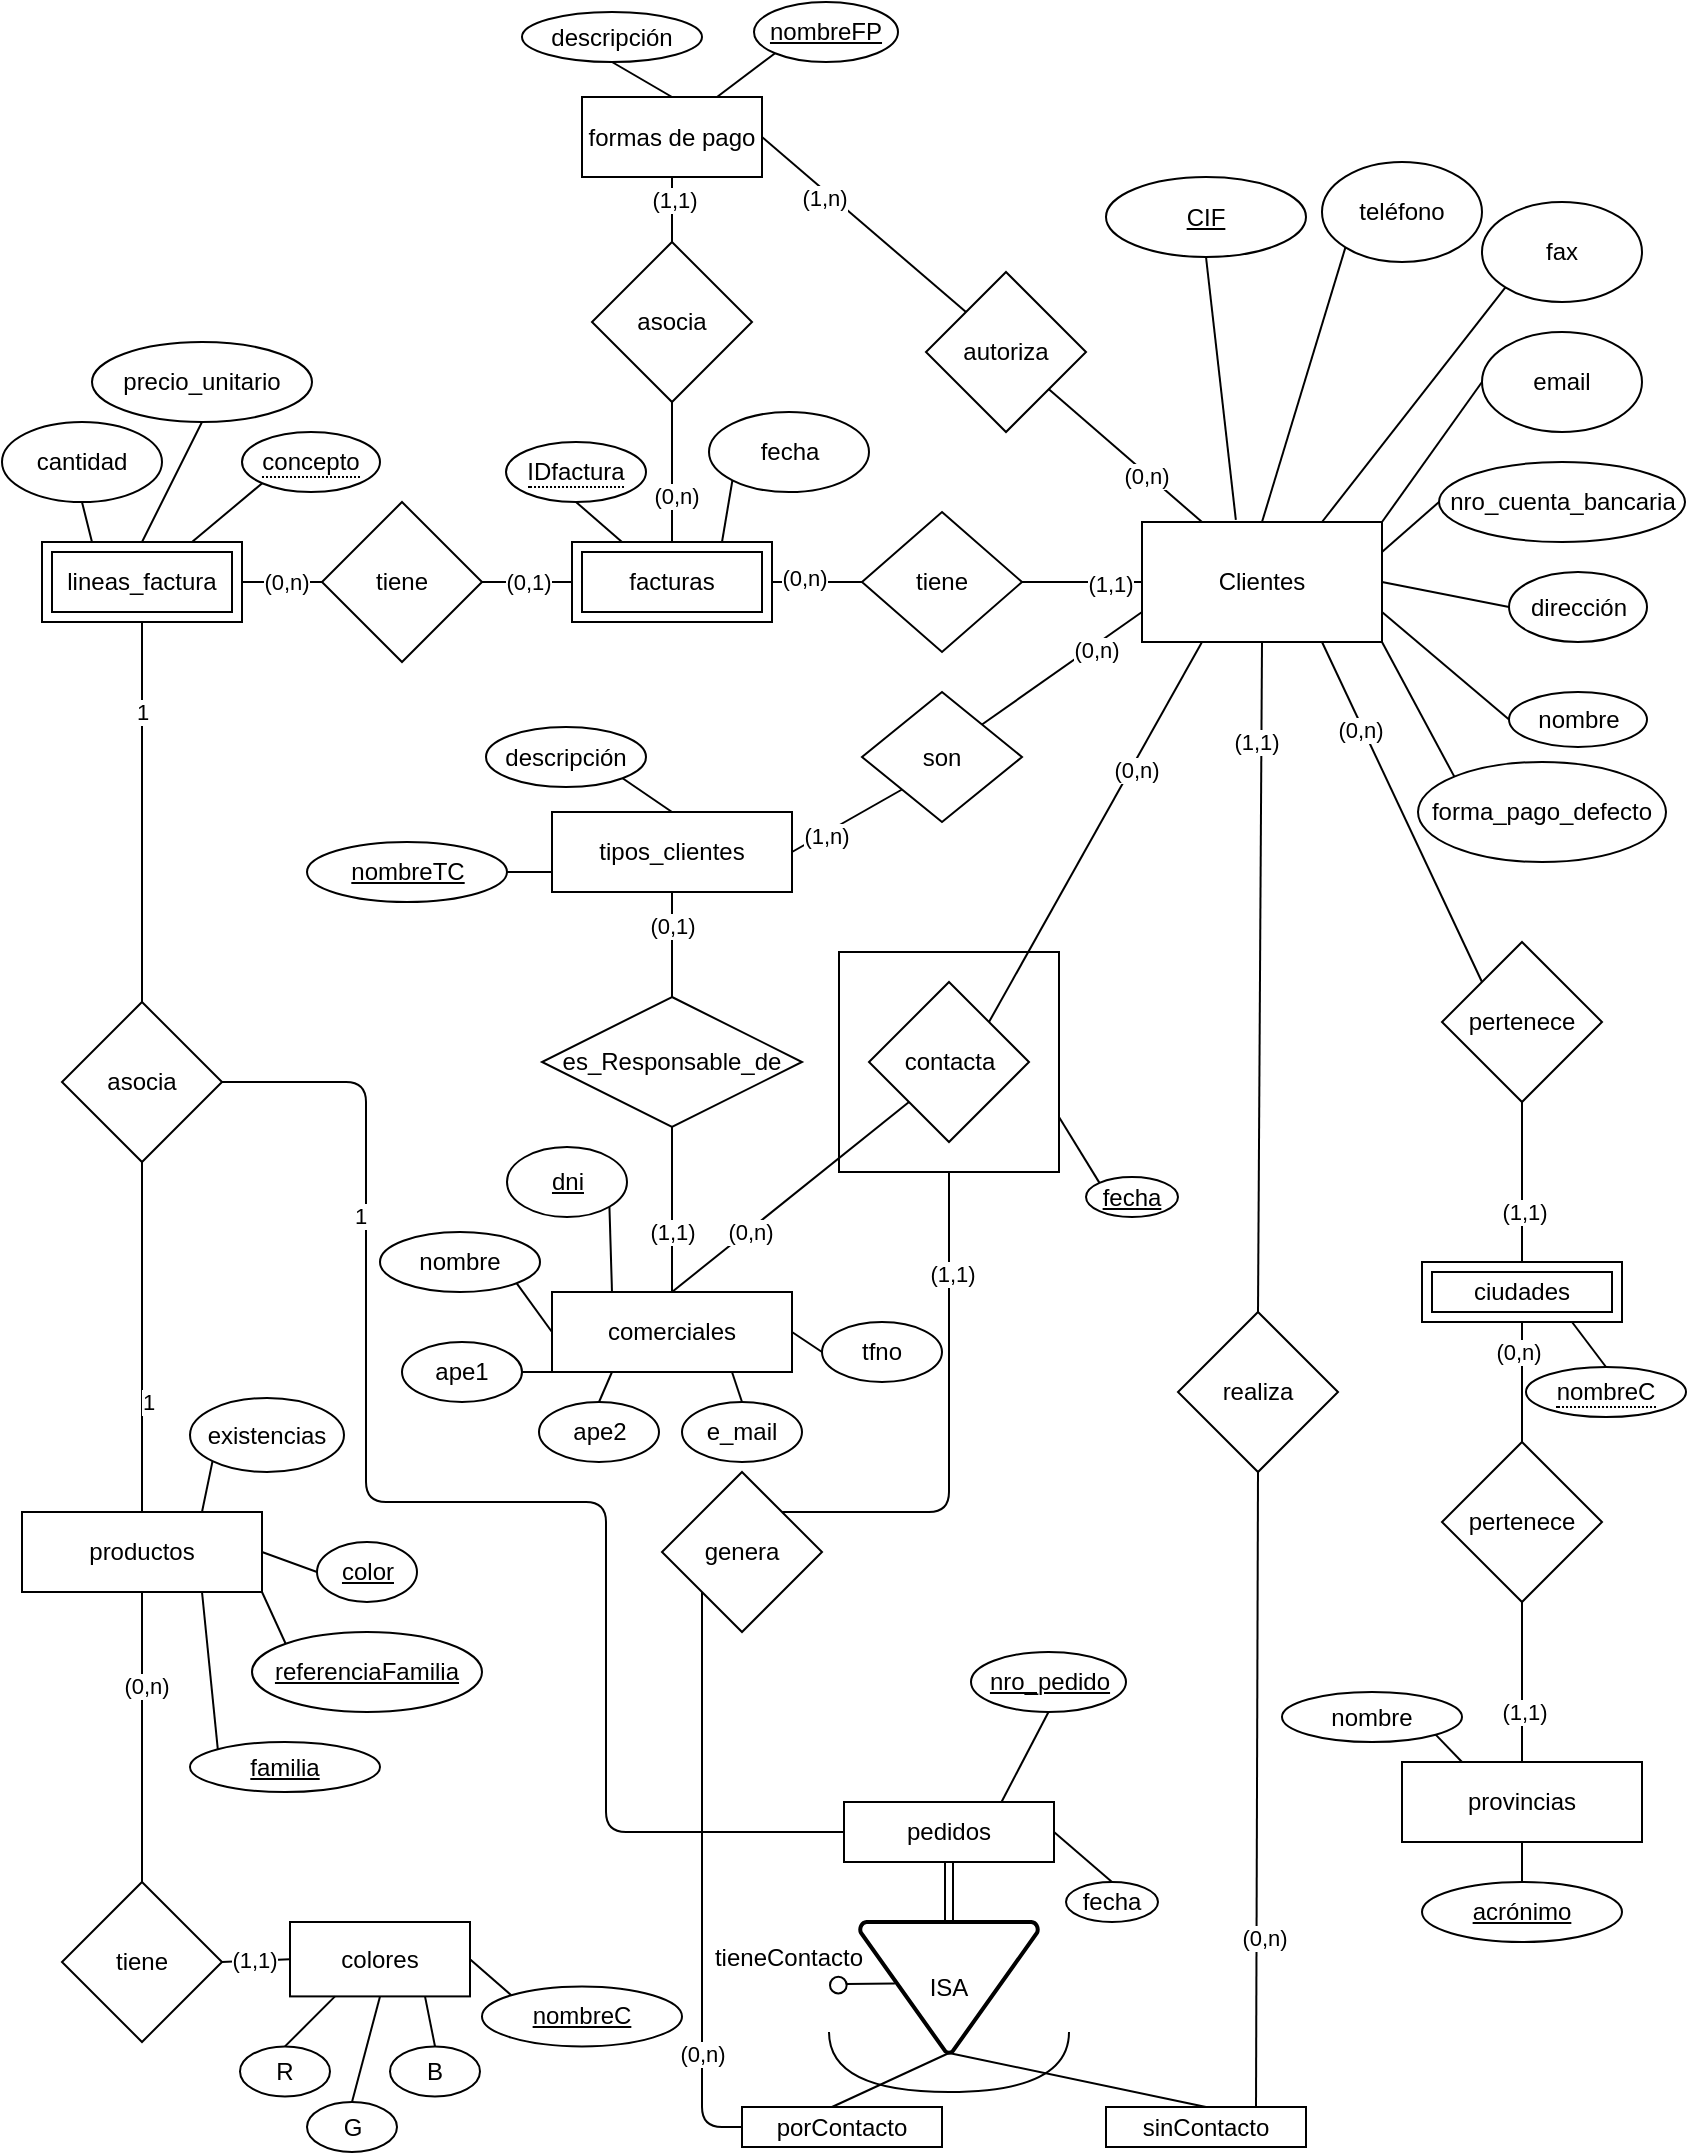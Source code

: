 <mxfile pages="2">
    <diagram id="R2lEEEUBdFMjLlhIrx00" name="Page-1">
        <mxGraphModel dx="475" dy="405" grid="1" gridSize="10" guides="1" tooltips="1" connect="1" arrows="1" fold="1" page="1" pageScale="1" pageWidth="850" pageHeight="1100" math="0" shadow="0" extFonts="Permanent Marker^https://fonts.googleapis.com/css?family=Permanent+Marker">
            <root>
                <mxCell id="0"/>
                <mxCell id="1" parent="0"/>
                <mxCell id="2" value="colores" style="rounded=0;whiteSpace=wrap;html=1;" parent="1" vertex="1">
                    <mxGeometry x="152" y="970" width="90" height="37.2" as="geometry"/>
                </mxCell>
                <mxCell id="4" value="comerciales" style="rounded=0;whiteSpace=wrap;html=1;" parent="1" vertex="1">
                    <mxGeometry x="283" y="655" width="120" height="40" as="geometry"/>
                </mxCell>
                <mxCell id="5" value="productos" style="rounded=0;whiteSpace=wrap;html=1;" parent="1" vertex="1">
                    <mxGeometry x="18" y="765" width="120" height="40" as="geometry"/>
                </mxCell>
                <mxCell id="6" value="provincias" style="rounded=0;whiteSpace=wrap;html=1;" parent="1" vertex="1">
                    <mxGeometry x="708" y="890" width="120" height="40" as="geometry"/>
                </mxCell>
                <mxCell id="8" value="formas de pago" style="rounded=0;whiteSpace=wrap;html=1;" parent="1" vertex="1">
                    <mxGeometry x="298" y="57.5" width="90" height="40" as="geometry"/>
                </mxCell>
                <mxCell id="10" value="Clientes" style="rounded=0;whiteSpace=wrap;html=1;" parent="1" vertex="1">
                    <mxGeometry x="578" y="270" width="120" height="60" as="geometry"/>
                </mxCell>
                <mxCell id="11" value="teléfono&lt;span style=&quot;color: rgba(0, 0, 0, 0); font-family: monospace; font-size: 0px; text-align: start;&quot;&gt;%3CmxGraphModel%3E%3Croot%3E%3CmxCell%20id%3D%220%22%2F%3E%3CmxCell%20id%3D%221%22%20parent%3D%220%22%2F%3E%3CmxCell%20id%3D%222%22%20value%3D%22%22%20style%3D%22ellipse%3BwhiteSpace%3Dwrap%3Bhtml%3D1%3B%22%20vertex%3D%221%22%20parent%3D%221%22%3E%3CmxGeometry%20x%3D%22530%22%20y%3D%22220%22%20width%3D%22120%22%20height%3D%2280%22%20as%3D%22geometry%22%2F%3E%3C%2FmxCell%3E%3C%2Froot%3E%3C%2FmxGraphModel%3E&lt;/span&gt;&lt;span style=&quot;color: rgba(0, 0, 0, 0); font-family: monospace; font-size: 0px; text-align: start;&quot;&gt;%3CmxGraphModel%3E%3Croot%3E%3CmxCell%20id%3D%220%22%2F%3E%3CmxCell%20id%3D%221%22%20parent%3D%220%22%2F%3E%3CmxCell%20id%3D%222%22%20value%3D%22%22%20style%3D%22ellipse%3BwhiteSpace%3Dwrap%3Bhtml%3D1%3B%22%20vertex%3D%221%22%20parent%3D%221%22%3E%3CmxGeometry%20x%3D%22530%22%20y%3D%22220%22%20width%3D%22120%22%20height%3D%2280%22%20as%3D%22geometry%22%2F%3E%3C%2FmxCell%3E%3C%2Froot%3E%3C%2FmxGraphModel%3E&lt;/span&gt;" style="ellipse;whiteSpace=wrap;html=1;" parent="1" vertex="1">
                    <mxGeometry x="668" y="90" width="80" height="50" as="geometry"/>
                </mxCell>
                <mxCell id="12" value="dirección" style="ellipse;whiteSpace=wrap;html=1;" parent="1" vertex="1">
                    <mxGeometry x="761.5" y="295" width="69" height="35" as="geometry"/>
                </mxCell>
                <mxCell id="14" value="nombre" style="ellipse;whiteSpace=wrap;html=1;" parent="1" vertex="1">
                    <mxGeometry x="761.5" y="355" width="69" height="27.5" as="geometry"/>
                </mxCell>
                <mxCell id="16" value="email" style="ellipse;whiteSpace=wrap;html=1;" parent="1" vertex="1">
                    <mxGeometry x="748" y="175" width="80" height="50" as="geometry"/>
                </mxCell>
                <mxCell id="17" value="fax" style="ellipse;whiteSpace=wrap;html=1;" parent="1" vertex="1">
                    <mxGeometry x="748" y="110" width="80" height="50" as="geometry"/>
                </mxCell>
                <mxCell id="18" value="nro_cuenta_bancaria" style="ellipse;whiteSpace=wrap;html=1;" parent="1" vertex="1">
                    <mxGeometry x="726.5" y="240" width="123" height="40" as="geometry"/>
                </mxCell>
                <mxCell id="21" value="fecha" style="ellipse;whiteSpace=wrap;html=1;" parent="1" vertex="1">
                    <mxGeometry x="361.5" y="215" width="80" height="40" as="geometry"/>
                </mxCell>
                <mxCell id="22" value="tiene" style="rhombus;whiteSpace=wrap;html=1;" parent="1" vertex="1">
                    <mxGeometry x="438" y="265" width="80" height="70" as="geometry"/>
                </mxCell>
                <mxCell id="23" value="pertenece" style="rhombus;whiteSpace=wrap;html=1;" parent="1" vertex="1">
                    <mxGeometry x="728" y="480" width="80" height="80" as="geometry"/>
                </mxCell>
                <mxCell id="24" value="autoriza" style="rhombus;whiteSpace=wrap;html=1;" parent="1" vertex="1">
                    <mxGeometry x="470" y="145" width="80" height="80" as="geometry"/>
                </mxCell>
                <mxCell id="25" value="" style="endArrow=none;html=1;entryX=0.25;entryY=0;entryDx=0;entryDy=0;exitX=0.768;exitY=0.733;exitDx=0;exitDy=0;exitPerimeter=0;" parent="1" source="24" target="10" edge="1">
                    <mxGeometry width="50" height="50" relative="1" as="geometry">
                        <mxPoint x="558" y="390" as="sourcePoint"/>
                        <mxPoint x="608" y="340" as="targetPoint"/>
                    </mxGeometry>
                </mxCell>
                <mxCell id="33" value="(0,n)" style="edgeLabel;html=1;align=center;verticalAlign=middle;resizable=0;points=[];" parent="25" vertex="1" connectable="0">
                    <mxGeometry x="0.281" y="-1" relative="1" as="geometry">
                        <mxPoint as="offset"/>
                    </mxGeometry>
                </mxCell>
                <mxCell id="26" value="" style="endArrow=none;html=1;entryX=0.75;entryY=1;entryDx=0;entryDy=0;exitX=0;exitY=0;exitDx=0;exitDy=0;" parent="1" source="23" target="10" edge="1">
                    <mxGeometry width="50" height="50" relative="1" as="geometry">
                        <mxPoint x="598" y="390" as="sourcePoint"/>
                        <mxPoint x="648" y="340" as="targetPoint"/>
                    </mxGeometry>
                </mxCell>
                <mxCell id="35" value="(0,n)" style="edgeLabel;html=1;align=center;verticalAlign=middle;resizable=0;points=[];" parent="26" vertex="1" connectable="0">
                    <mxGeometry x="0.496" y="2" relative="1" as="geometry">
                        <mxPoint as="offset"/>
                    </mxGeometry>
                </mxCell>
                <mxCell id="27" value="" style="endArrow=none;html=1;entryX=0.5;entryY=1;entryDx=0;entryDy=0;exitX=0.5;exitY=0;exitDx=0;exitDy=0;" parent="1" source="132" target="23" edge="1">
                    <mxGeometry width="50" height="50" relative="1" as="geometry">
                        <mxPoint x="768" y="655" as="sourcePoint"/>
                        <mxPoint x="778" y="545" as="targetPoint"/>
                    </mxGeometry>
                </mxCell>
                <mxCell id="36" value="(1,1)" style="edgeLabel;html=1;align=center;verticalAlign=middle;resizable=0;points=[];" parent="27" vertex="1" connectable="0">
                    <mxGeometry x="-0.357" y="-1" relative="1" as="geometry">
                        <mxPoint as="offset"/>
                    </mxGeometry>
                </mxCell>
                <mxCell id="28" value="" style="endArrow=none;html=1;entryX=0;entryY=0;entryDx=0;entryDy=0;exitX=1;exitY=0.5;exitDx=0;exitDy=0;" parent="1" source="8" target="24" edge="1">
                    <mxGeometry width="50" height="50" relative="1" as="geometry">
                        <mxPoint x="442" y="72.5" as="sourcePoint"/>
                        <mxPoint x="474.5" y="92.5" as="targetPoint"/>
                    </mxGeometry>
                </mxCell>
                <mxCell id="34" value="(1,n)" style="edgeLabel;html=1;align=center;verticalAlign=middle;resizable=0;points=[];" parent="28" vertex="1" connectable="0">
                    <mxGeometry x="-0.371" y="-3" relative="1" as="geometry">
                        <mxPoint as="offset"/>
                    </mxGeometry>
                </mxCell>
                <mxCell id="29" value="" style="endArrow=none;html=1;entryX=0;entryY=0.5;entryDx=0;entryDy=0;exitX=1;exitY=0.5;exitDx=0;exitDy=0;" parent="1" source="22" target="10" edge="1">
                    <mxGeometry width="50" height="50" relative="1" as="geometry">
                        <mxPoint x="508" y="340.0" as="sourcePoint"/>
                        <mxPoint x="568" y="290" as="targetPoint"/>
                        <Array as="points"/>
                    </mxGeometry>
                </mxCell>
                <mxCell id="31" value="(1,1)" style="edgeLabel;html=1;align=center;verticalAlign=middle;resizable=0;points=[];" parent="29" vertex="1" connectable="0">
                    <mxGeometry x="0.467" y="-1" relative="1" as="geometry">
                        <mxPoint as="offset"/>
                    </mxGeometry>
                </mxCell>
                <mxCell id="30" value="" style="endArrow=none;html=1;entryX=0;entryY=0.5;entryDx=0;entryDy=0;exitX=1;exitY=0.5;exitDx=0;exitDy=0;" parent="1" source="178" target="22" edge="1">
                    <mxGeometry width="50" height="50" relative="1" as="geometry">
                        <mxPoint x="398.0" y="300" as="sourcePoint"/>
                        <mxPoint x="513" y="380" as="targetPoint"/>
                    </mxGeometry>
                </mxCell>
                <mxCell id="32" value="(0,n)" style="edgeLabel;html=1;align=center;verticalAlign=middle;resizable=0;points=[];" parent="30" vertex="1" connectable="0">
                    <mxGeometry x="-0.3" y="2" relative="1" as="geometry">
                        <mxPoint as="offset"/>
                    </mxGeometry>
                </mxCell>
                <mxCell id="37" value="lineas_factura" style="shape=ext;margin=3;double=1;whiteSpace=wrap;html=1;align=center;" parent="1" vertex="1">
                    <mxGeometry x="28" y="280" width="100" height="40" as="geometry"/>
                </mxCell>
                <mxCell id="38" value="cantidad" style="ellipse;whiteSpace=wrap;html=1;" parent="1" vertex="1">
                    <mxGeometry x="8" y="220" width="80" height="40" as="geometry"/>
                </mxCell>
                <mxCell id="39" value="precio_unitario" style="ellipse;whiteSpace=wrap;html=1;" parent="1" vertex="1">
                    <mxGeometry x="53" y="180" width="110" height="40" as="geometry"/>
                </mxCell>
                <mxCell id="42" value="tiene" style="rhombus;whiteSpace=wrap;html=1;" parent="1" vertex="1">
                    <mxGeometry x="168" y="260" width="80" height="80" as="geometry"/>
                </mxCell>
                <mxCell id="43" value="" style="endArrow=none;html=1;entryX=0;entryY=0.5;entryDx=0;entryDy=0;exitX=1;exitY=0.5;exitDx=0;exitDy=0;" parent="1" source="42" target="178" edge="1">
                    <mxGeometry width="50" height="50" relative="1" as="geometry">
                        <mxPoint x="188" y="370" as="sourcePoint"/>
                        <mxPoint x="278" y="300" as="targetPoint"/>
                    </mxGeometry>
                </mxCell>
                <mxCell id="45" value="(0,1)" style="edgeLabel;html=1;align=center;verticalAlign=middle;resizable=0;points=[];" parent="43" vertex="1" connectable="0">
                    <mxGeometry x="0.569" relative="1" as="geometry">
                        <mxPoint x="-13" as="offset"/>
                    </mxGeometry>
                </mxCell>
                <mxCell id="47" value="asocia" style="rhombus;whiteSpace=wrap;html=1;" parent="1" vertex="1">
                    <mxGeometry x="38" y="510" width="80" height="80" as="geometry"/>
                </mxCell>
                <mxCell id="48" value="" style="endArrow=none;html=1;entryX=0.5;entryY=1;entryDx=0;entryDy=0;exitX=0.5;exitY=0;exitDx=0;exitDy=0;" parent="1" source="5" target="47" edge="1">
                    <mxGeometry width="50" height="50" relative="1" as="geometry">
                        <mxPoint x="138" y="785" as="sourcePoint"/>
                        <mxPoint x="188" y="735" as="targetPoint"/>
                    </mxGeometry>
                </mxCell>
                <mxCell id="50" value="1" style="edgeLabel;html=1;align=center;verticalAlign=middle;resizable=0;points=[];" parent="48" vertex="1" connectable="0">
                    <mxGeometry x="-0.371" y="-3" relative="1" as="geometry">
                        <mxPoint as="offset"/>
                    </mxGeometry>
                </mxCell>
                <mxCell id="49" value="" style="endArrow=none;html=1;entryX=0.5;entryY=1;entryDx=0;entryDy=0;exitX=0.5;exitY=0;exitDx=0;exitDy=0;" parent="1" source="47" target="37" edge="1">
                    <mxGeometry width="50" height="50" relative="1" as="geometry">
                        <mxPoint x="88" y="540" as="sourcePoint"/>
                        <mxPoint x="88" y="470" as="targetPoint"/>
                    </mxGeometry>
                </mxCell>
                <mxCell id="51" value="1" style="edgeLabel;html=1;align=center;verticalAlign=middle;resizable=0;points=[];" parent="49" vertex="1" connectable="0">
                    <mxGeometry x="0.533" relative="1" as="geometry">
                        <mxPoint as="offset"/>
                    </mxGeometry>
                </mxCell>
                <mxCell id="53" value="nombreFP" style="ellipse;whiteSpace=wrap;html=1;align=center;fontStyle=4;" parent="1" vertex="1">
                    <mxGeometry x="384" y="10" width="72" height="30" as="geometry"/>
                </mxCell>
                <mxCell id="54" value="CIF" style="ellipse;whiteSpace=wrap;html=1;align=center;fontStyle=4;" parent="1" vertex="1">
                    <mxGeometry x="560" y="97.5" width="100" height="40" as="geometry"/>
                </mxCell>
                <mxCell id="56" value="descripción" style="ellipse;whiteSpace=wrap;html=1;" parent="1" vertex="1">
                    <mxGeometry x="268" y="15" width="90" height="25" as="geometry"/>
                </mxCell>
                <mxCell id="57" value="tipos_clientes" style="rounded=0;whiteSpace=wrap;html=1;" parent="1" vertex="1">
                    <mxGeometry x="283" y="415" width="120" height="40" as="geometry"/>
                </mxCell>
                <mxCell id="58" value="nombreTC" style="ellipse;whiteSpace=wrap;html=1;align=center;fontStyle=4;" parent="1" vertex="1">
                    <mxGeometry x="160.5" y="430" width="100" height="30" as="geometry"/>
                </mxCell>
                <mxCell id="59" value="descripción" style="ellipse;whiteSpace=wrap;html=1;" parent="1" vertex="1">
                    <mxGeometry x="250" y="372.5" width="80" height="30" as="geometry"/>
                </mxCell>
                <mxCell id="60" value="" style="endArrow=none;html=1;entryX=0;entryY=0.75;entryDx=0;entryDy=0;exitX=1;exitY=0;exitDx=0;exitDy=0;" parent="1" source="61" target="10" edge="1">
                    <mxGeometry width="50" height="50" relative="1" as="geometry">
                        <mxPoint x="478" y="360" as="sourcePoint"/>
                        <mxPoint x="428" y="390" as="targetPoint"/>
                    </mxGeometry>
                </mxCell>
                <mxCell id="63" value="(0,n)" style="edgeLabel;html=1;align=center;verticalAlign=middle;resizable=0;points=[];" parent="60" vertex="1" connectable="0">
                    <mxGeometry x="0.384" y="-2" relative="1" as="geometry">
                        <mxPoint as="offset"/>
                    </mxGeometry>
                </mxCell>
                <mxCell id="61" value="son" style="rhombus;whiteSpace=wrap;html=1;" parent="1" vertex="1">
                    <mxGeometry x="438" y="355" width="80" height="65" as="geometry"/>
                </mxCell>
                <mxCell id="62" value="" style="endArrow=none;html=1;entryX=0;entryY=1;entryDx=0;entryDy=0;exitX=1;exitY=0.5;exitDx=0;exitDy=0;" parent="1" source="57" target="61" edge="1">
                    <mxGeometry width="50" height="50" relative="1" as="geometry">
                        <mxPoint x="348" y="480" as="sourcePoint"/>
                        <mxPoint x="398" y="430" as="targetPoint"/>
                    </mxGeometry>
                </mxCell>
                <mxCell id="64" value="(1,n)" style="edgeLabel;html=1;align=center;verticalAlign=middle;resizable=0;points=[];" parent="62" vertex="1" connectable="0">
                    <mxGeometry x="-0.411" y="-1" relative="1" as="geometry">
                        <mxPoint as="offset"/>
                    </mxGeometry>
                </mxCell>
                <mxCell id="65" value="acrónimo" style="ellipse;whiteSpace=wrap;html=1;align=center;fontStyle=4;" parent="1" vertex="1">
                    <mxGeometry x="718" y="950" width="100" height="30" as="geometry"/>
                </mxCell>
                <mxCell id="66" value="nombre" style="ellipse;whiteSpace=wrap;html=1;" parent="1" vertex="1">
                    <mxGeometry x="648" y="855" width="90" height="25" as="geometry"/>
                </mxCell>
                <mxCell id="68" value="nombreC" style="ellipse;whiteSpace=wrap;html=1;align=center;fontStyle=4;" parent="1" vertex="1">
                    <mxGeometry x="248" y="1002.2" width="100" height="30" as="geometry"/>
                </mxCell>
                <mxCell id="69" value="R" style="ellipse;whiteSpace=wrap;html=1;" parent="1" vertex="1">
                    <mxGeometry x="127" y="1032.2" width="45" height="25" as="geometry"/>
                </mxCell>
                <mxCell id="71" value="G" style="ellipse;whiteSpace=wrap;html=1;" parent="1" vertex="1">
                    <mxGeometry x="160.5" y="1060" width="45" height="25" as="geometry"/>
                </mxCell>
                <mxCell id="72" value="B" style="ellipse;whiteSpace=wrap;html=1;" parent="1" vertex="1">
                    <mxGeometry x="202" y="1032.2" width="45" height="25" as="geometry"/>
                </mxCell>
                <mxCell id="74" value="tiene" style="rhombus;whiteSpace=wrap;html=1;" parent="1" vertex="1">
                    <mxGeometry x="38" y="950" width="80" height="80" as="geometry"/>
                </mxCell>
                <mxCell id="75" value="" style="endArrow=none;html=1;entryX=0.5;entryY=1;entryDx=0;entryDy=0;exitX=0.5;exitY=0;exitDx=0;exitDy=0;" parent="1" source="74" target="5" edge="1">
                    <mxGeometry width="50" height="50" relative="1" as="geometry">
                        <mxPoint x="108" y="875" as="sourcePoint"/>
                        <mxPoint x="158" y="825" as="targetPoint"/>
                    </mxGeometry>
                </mxCell>
                <mxCell id="78" value="(0,n)" style="edgeLabel;html=1;align=center;verticalAlign=middle;resizable=0;points=[];" parent="75" vertex="1" connectable="0">
                    <mxGeometry x="0.362" y="-2" relative="1" as="geometry">
                        <mxPoint as="offset"/>
                    </mxGeometry>
                </mxCell>
                <mxCell id="76" value="" style="endArrow=none;html=1;entryX=1;entryY=0.5;entryDx=0;entryDy=0;exitX=0;exitY=0.5;exitDx=0;exitDy=0;" parent="1" source="2" target="74" edge="1">
                    <mxGeometry width="50" height="50" relative="1" as="geometry">
                        <mxPoint x="158" y="1050" as="sourcePoint"/>
                        <mxPoint x="208" y="1000" as="targetPoint"/>
                    </mxGeometry>
                </mxCell>
                <mxCell id="77" value="(1,1)" style="edgeLabel;html=1;align=center;verticalAlign=middle;resizable=0;points=[];" parent="76" vertex="1" connectable="0">
                    <mxGeometry x="-0.44" y="-2" relative="1" as="geometry">
                        <mxPoint x="-9" y="2" as="offset"/>
                    </mxGeometry>
                </mxCell>
                <mxCell id="79" value="referenciaFamilia" style="ellipse;whiteSpace=wrap;html=1;align=center;fontStyle=4;" parent="1" vertex="1">
                    <mxGeometry x="133" y="825" width="115" height="40" as="geometry"/>
                </mxCell>
                <mxCell id="80" value="pertenece" style="rhombus;whiteSpace=wrap;html=1;" parent="1" vertex="1">
                    <mxGeometry x="728" y="730" width="80" height="80" as="geometry"/>
                </mxCell>
                <mxCell id="81" value="" style="endArrow=none;html=1;entryX=0.5;entryY=1;entryDx=0;entryDy=0;exitX=0.5;exitY=0;exitDx=0;exitDy=0;" parent="1" source="80" target="132" edge="1">
                    <mxGeometry width="50" height="50" relative="1" as="geometry">
                        <mxPoint x="843" y="700.0" as="sourcePoint"/>
                        <mxPoint x="768" y="680" as="targetPoint"/>
                    </mxGeometry>
                </mxCell>
                <mxCell id="82" value="(0,n)" style="edgeLabel;html=1;align=center;verticalAlign=middle;resizable=0;points=[];" parent="81" vertex="1" connectable="0">
                    <mxGeometry x="0.496" y="2" relative="1" as="geometry">
                        <mxPoint as="offset"/>
                    </mxGeometry>
                </mxCell>
                <mxCell id="83" value="" style="endArrow=none;html=1;entryX=0.5;entryY=1;entryDx=0;entryDy=0;" parent="1" source="6" target="80" edge="1">
                    <mxGeometry width="50" height="50" relative="1" as="geometry">
                        <mxPoint x="768" y="870" as="sourcePoint"/>
                        <mxPoint x="832.17" y="705" as="targetPoint"/>
                    </mxGeometry>
                </mxCell>
                <mxCell id="84" value="(1,1)" style="edgeLabel;html=1;align=center;verticalAlign=middle;resizable=0;points=[];" parent="83" vertex="1" connectable="0">
                    <mxGeometry x="-0.357" y="-1" relative="1" as="geometry">
                        <mxPoint as="offset"/>
                    </mxGeometry>
                </mxCell>
                <mxCell id="88" value="familia" style="ellipse;whiteSpace=wrap;html=1;align=center;fontStyle=4;" parent="1" vertex="1">
                    <mxGeometry x="102" y="880" width="95" height="25" as="geometry"/>
                </mxCell>
                <mxCell id="89" value="color" style="ellipse;whiteSpace=wrap;html=1;align=center;fontStyle=4;" parent="1" vertex="1">
                    <mxGeometry x="165.5" y="780" width="50" height="30" as="geometry"/>
                </mxCell>
                <mxCell id="92" value="contacta" style="rhombus;whiteSpace=wrap;html=1;" parent="1" vertex="1">
                    <mxGeometry x="441.5" y="500" width="80" height="80" as="geometry"/>
                </mxCell>
                <mxCell id="93" value="" style="endArrow=none;html=1;entryX=0.25;entryY=1;entryDx=0;entryDy=0;exitX=1;exitY=0;exitDx=0;exitDy=0;" parent="1" source="92" target="10" edge="1">
                    <mxGeometry width="50" height="50" relative="1" as="geometry">
                        <mxPoint x="568" y="420" as="sourcePoint"/>
                        <mxPoint x="548" y="480" as="targetPoint"/>
                    </mxGeometry>
                </mxCell>
                <mxCell id="97" value="(0,n)" style="edgeLabel;html=1;align=center;verticalAlign=middle;resizable=0;points=[];" parent="93" vertex="1" connectable="0">
                    <mxGeometry x="0.334" y="-2" relative="1" as="geometry">
                        <mxPoint as="offset"/>
                    </mxGeometry>
                </mxCell>
                <mxCell id="96" value="" style="endArrow=none;html=1;entryX=0;entryY=1;entryDx=0;entryDy=0;exitX=0.5;exitY=0;exitDx=0;exitDy=0;" parent="1" source="4" target="92" edge="1">
                    <mxGeometry width="50" height="50" relative="1" as="geometry">
                        <mxPoint x="398" y="770" as="sourcePoint"/>
                        <mxPoint x="433" y="720" as="targetPoint"/>
                    </mxGeometry>
                </mxCell>
                <mxCell id="99" value="(0,n)" style="edgeLabel;html=1;align=center;verticalAlign=middle;resizable=0;points=[];" parent="96" vertex="1" connectable="0">
                    <mxGeometry x="-0.357" y="-2" relative="1" as="geometry">
                        <mxPoint x="-1" y="-1" as="offset"/>
                    </mxGeometry>
                </mxCell>
                <mxCell id="100" value="dni" style="ellipse;whiteSpace=wrap;html=1;align=center;fontStyle=4;" parent="1" vertex="1">
                    <mxGeometry x="260.5" y="582.5" width="60" height="35" as="geometry"/>
                </mxCell>
                <mxCell id="103" value="ape1" style="ellipse;whiteSpace=wrap;html=1;" parent="1" vertex="1">
                    <mxGeometry x="208" y="680" width="60" height="30" as="geometry"/>
                </mxCell>
                <mxCell id="104" value="nombre" style="ellipse;whiteSpace=wrap;html=1;" parent="1" vertex="1">
                    <mxGeometry x="197" y="625" width="80" height="30" as="geometry"/>
                </mxCell>
                <mxCell id="105" value="ape2" style="ellipse;whiteSpace=wrap;html=1;" parent="1" vertex="1">
                    <mxGeometry x="276.5" y="710" width="60" height="30" as="geometry"/>
                </mxCell>
                <mxCell id="106" value="tfno" style="ellipse;whiteSpace=wrap;html=1;" parent="1" vertex="1">
                    <mxGeometry x="418" y="670" width="60" height="30" as="geometry"/>
                </mxCell>
                <mxCell id="108" value="e_mail" style="ellipse;whiteSpace=wrap;html=1;" parent="1" vertex="1">
                    <mxGeometry x="348" y="710" width="60" height="30" as="geometry"/>
                </mxCell>
                <mxCell id="113" value="es_Responsable_de" style="rhombus;whiteSpace=wrap;html=1;" parent="1" vertex="1">
                    <mxGeometry x="278" y="507.5" width="130" height="65" as="geometry"/>
                </mxCell>
                <mxCell id="114" value="" style="endArrow=none;html=1;entryX=0.5;entryY=1;entryDx=0;entryDy=0;exitX=0.5;exitY=0;exitDx=0;exitDy=0;" parent="1" source="113" target="57" edge="1">
                    <mxGeometry width="50" height="50" relative="1" as="geometry">
                        <mxPoint x="448" y="530" as="sourcePoint"/>
                        <mxPoint x="498" y="480" as="targetPoint"/>
                    </mxGeometry>
                </mxCell>
                <mxCell id="116" value="(0,1)" style="edgeLabel;html=1;align=center;verticalAlign=middle;resizable=0;points=[];" parent="114" vertex="1" connectable="0">
                    <mxGeometry x="0.378" relative="1" as="geometry">
                        <mxPoint as="offset"/>
                    </mxGeometry>
                </mxCell>
                <mxCell id="115" value="" style="endArrow=none;html=1;entryX=0.5;entryY=1;entryDx=0;entryDy=0;exitX=0.5;exitY=0;exitDx=0;exitDy=0;" parent="1" source="4" target="113" edge="1">
                    <mxGeometry width="50" height="50" relative="1" as="geometry">
                        <mxPoint x="373" y="517.5" as="sourcePoint"/>
                        <mxPoint x="373" y="470.0" as="targetPoint"/>
                    </mxGeometry>
                </mxCell>
                <mxCell id="117" value="(1,1)" style="edgeLabel;html=1;align=center;verticalAlign=middle;resizable=0;points=[];" parent="115" vertex="1" connectable="0">
                    <mxGeometry x="-0.467" y="-1" relative="1" as="geometry">
                        <mxPoint x="-1" y="-8" as="offset"/>
                    </mxGeometry>
                </mxCell>
                <mxCell id="118" value="pedidos" style="rounded=0;whiteSpace=wrap;html=1;" parent="1" vertex="1">
                    <mxGeometry x="429" y="910" width="105" height="30" as="geometry"/>
                </mxCell>
                <mxCell id="119" value="ISA" style="strokeWidth=2;html=1;shape=mxgraph.flowchart.merge_or_storage;whiteSpace=wrap;" parent="1" vertex="1">
                    <mxGeometry x="437" y="970" width="89" height="65.5" as="geometry"/>
                </mxCell>
                <mxCell id="120" value="porContacto" style="rounded=0;whiteSpace=wrap;html=1;" parent="1" vertex="1">
                    <mxGeometry x="378" y="1062.5" width="100" height="20" as="geometry"/>
                </mxCell>
                <mxCell id="121" value="sinContacto" style="rounded=0;whiteSpace=wrap;html=1;" parent="1" vertex="1">
                    <mxGeometry x="560" y="1062.5" width="100" height="20" as="geometry"/>
                </mxCell>
                <mxCell id="122" value="" style="endArrow=none;html=1;rounded=0;fontSize=12;startSize=8;endSize=8;exitX=0.45;exitY=0;exitDx=0;exitDy=0;exitPerimeter=0;entryX=0.5;entryY=1;entryDx=0;entryDy=0;entryPerimeter=0;" parent="1" source="120" target="119" edge="1">
                    <mxGeometry width="50" height="50" relative="1" as="geometry">
                        <mxPoint x="900" y="972.5" as="sourcePoint"/>
                        <mxPoint x="500" y="1070" as="targetPoint"/>
                    </mxGeometry>
                </mxCell>
                <mxCell id="123" value="" style="endArrow=none;html=1;rounded=0;fontSize=12;startSize=8;endSize=8;exitX=0.5;exitY=0;exitDx=0;exitDy=0;entryX=0.5;entryY=1;entryDx=0;entryDy=0;entryPerimeter=0;" parent="1" source="121" target="119" edge="1">
                    <mxGeometry width="50" height="50" relative="1" as="geometry">
                        <mxPoint x="900" y="972.5" as="sourcePoint"/>
                        <mxPoint x="520" y="1002.5" as="targetPoint"/>
                    </mxGeometry>
                </mxCell>
                <mxCell id="126" value="" style="shape=requiredInterface;html=1;verticalLabelPosition=bottom;sketch=0;rotation=90;" parent="1" vertex="1">
                    <mxGeometry x="466.5" y="980" width="30" height="120" as="geometry"/>
                </mxCell>
                <mxCell id="129" value="nro_pedido" style="ellipse;whiteSpace=wrap;html=1;align=center;fontStyle=4;" parent="1" vertex="1">
                    <mxGeometry x="492.5" y="835" width="77.5" height="30" as="geometry"/>
                </mxCell>
                <mxCell id="130" value="fecha" style="ellipse;whiteSpace=wrap;html=1;" parent="1" vertex="1">
                    <mxGeometry x="540" y="950" width="46" height="20" as="geometry"/>
                </mxCell>
                <mxCell id="132" value="ciudades" style="shape=ext;margin=3;double=1;whiteSpace=wrap;html=1;align=center;" parent="1" vertex="1">
                    <mxGeometry x="718" y="640" width="100" height="30" as="geometry"/>
                </mxCell>
                <mxCell id="133" value="productos" style="rounded=0;whiteSpace=wrap;html=1;" parent="1" vertex="1">
                    <mxGeometry x="18" y="765" width="120" height="40" as="geometry"/>
                </mxCell>
                <mxCell id="135" value="lineas_factura" style="shape=ext;margin=3;double=1;whiteSpace=wrap;html=1;align=center;" parent="1" vertex="1">
                    <mxGeometry x="28" y="280" width="100" height="40" as="geometry"/>
                </mxCell>
                <mxCell id="136" value="productos" style="rounded=0;whiteSpace=wrap;html=1;" parent="1" vertex="1">
                    <mxGeometry x="18" y="765" width="120" height="40" as="geometry"/>
                </mxCell>
                <mxCell id="137" value="" style="whiteSpace=wrap;html=1;aspect=fixed;fillColor=none;" parent="1" vertex="1">
                    <mxGeometry x="426.5" y="485" width="110" height="110" as="geometry"/>
                </mxCell>
                <mxCell id="138" value="" style="endArrow=none;html=1;entryX=0.5;entryY=1;entryDx=0;entryDy=0;exitX=1;exitY=0;exitDx=0;exitDy=0;edgeStyle=orthogonalEdgeStyle;" parent="1" source="141" target="137" edge="1">
                    <mxGeometry width="50" height="50" relative="1" as="geometry">
                        <mxPoint x="450" y="720" as="sourcePoint"/>
                        <mxPoint x="500" y="670" as="targetPoint"/>
                    </mxGeometry>
                </mxCell>
                <mxCell id="143" value="(1,1)" style="edgeLabel;html=1;align=center;verticalAlign=middle;resizable=0;points=[];" parent="138" vertex="1" connectable="0">
                    <mxGeometry x="0.597" y="-1" relative="1" as="geometry">
                        <mxPoint as="offset"/>
                    </mxGeometry>
                </mxCell>
                <mxCell id="141" value="genera" style="rhombus;whiteSpace=wrap;html=1;fillColor=none;" parent="1" vertex="1">
                    <mxGeometry x="338" y="745" width="80" height="80" as="geometry"/>
                </mxCell>
                <mxCell id="147" value="" style="endArrow=none;html=1;exitX=0.75;exitY=0;exitDx=0;exitDy=0;entryX=0.5;entryY=1;entryDx=0;entryDy=0;" parent="1" source="121" target="148" edge="1">
                    <mxGeometry width="50" height="50" relative="1" as="geometry">
                        <mxPoint x="590" y="940" as="sourcePoint"/>
                        <mxPoint x="635" y="680" as="targetPoint"/>
                    </mxGeometry>
                </mxCell>
                <mxCell id="150" value="(0,n)" style="edgeLabel;html=1;align=center;verticalAlign=middle;resizable=0;points=[];" parent="147" vertex="1" connectable="0">
                    <mxGeometry x="-0.463" y="-3" relative="1" as="geometry">
                        <mxPoint as="offset"/>
                    </mxGeometry>
                </mxCell>
                <mxCell id="148" value="realiza" style="rhombus;whiteSpace=wrap;html=1;" parent="1" vertex="1">
                    <mxGeometry x="596" y="665" width="80" height="80" as="geometry"/>
                </mxCell>
                <mxCell id="149" value="" style="endArrow=none;html=1;entryX=0.5;entryY=1;entryDx=0;entryDy=0;exitX=0.5;exitY=0;exitDx=0;exitDy=0;" parent="1" source="148" target="10" edge="1">
                    <mxGeometry width="50" height="50" relative="1" as="geometry">
                        <mxPoint x="590" y="610" as="sourcePoint"/>
                        <mxPoint x="640" y="560" as="targetPoint"/>
                    </mxGeometry>
                </mxCell>
                <mxCell id="151" value="(1,1)" style="edgeLabel;html=1;align=center;verticalAlign=middle;resizable=0;points=[];" parent="149" vertex="1" connectable="0">
                    <mxGeometry x="0.705" y="3" relative="1" as="geometry">
                        <mxPoint as="offset"/>
                    </mxGeometry>
                </mxCell>
                <mxCell id="173" value="" style="endArrow=none;html=1;entryX=1;entryY=0.5;entryDx=0;entryDy=0;exitX=0;exitY=0.5;exitDx=0;exitDy=0;" parent="1" source="118" target="47" edge="1">
                    <mxGeometry width="50" height="50" relative="1" as="geometry">
                        <mxPoint x="210" y="780" as="sourcePoint"/>
                        <mxPoint x="260" y="730" as="targetPoint"/>
                        <Array as="points">
                            <mxPoint x="310" y="925"/>
                            <mxPoint x="310" y="760"/>
                            <mxPoint x="190" y="760"/>
                            <mxPoint x="190" y="650"/>
                            <mxPoint x="190" y="550"/>
                        </Array>
                    </mxGeometry>
                </mxCell>
                <mxCell id="175" value="1" style="edgeLabel;html=1;align=center;verticalAlign=middle;resizable=0;points=[];" parent="173" vertex="1" connectable="0">
                    <mxGeometry x="0.594" y="3" relative="1" as="geometry">
                        <mxPoint y="-1" as="offset"/>
                    </mxGeometry>
                </mxCell>
                <mxCell id="176" value="" style="endArrow=none;html=1;entryX=0;entryY=0.5;entryDx=0;entryDy=0;exitX=1;exitY=0.5;exitDx=0;exitDy=0;" parent="1" source="135" target="42" edge="1">
                    <mxGeometry width="50" height="50" relative="1" as="geometry">
                        <mxPoint x="100" y="420" as="sourcePoint"/>
                        <mxPoint x="150" y="370" as="targetPoint"/>
                    </mxGeometry>
                </mxCell>
                <mxCell id="185" value="(0,n)" style="edgeLabel;html=1;align=center;verticalAlign=middle;resizable=0;points=[];" parent="176" vertex="1" connectable="0">
                    <mxGeometry x="-0.42" relative="1" as="geometry">
                        <mxPoint x="10" as="offset"/>
                    </mxGeometry>
                </mxCell>
                <mxCell id="178" value="facturas" style="shape=ext;margin=3;double=1;whiteSpace=wrap;html=1;align=center;" parent="1" vertex="1">
                    <mxGeometry x="293" y="280" width="100" height="40" as="geometry"/>
                </mxCell>
                <mxCell id="180" value="&lt;span style=&quot;border-bottom: 1px dotted&quot;&gt;IDfactura&lt;/span&gt;" style="ellipse;whiteSpace=wrap;html=1;align=center;fillColor=none;" parent="1" vertex="1">
                    <mxGeometry x="260" y="230" width="70" height="30" as="geometry"/>
                </mxCell>
                <mxCell id="181" value="&lt;span style=&quot;border-bottom: 1px dotted&quot;&gt;concepto&lt;/span&gt;" style="ellipse;whiteSpace=wrap;html=1;align=center;fillColor=none;" parent="1" vertex="1">
                    <mxGeometry x="128" y="225" width="69" height="30" as="geometry"/>
                </mxCell>
                <mxCell id="182" value="&lt;span style=&quot;border-bottom: 1px dotted&quot;&gt;nombreC&lt;/span&gt;" style="ellipse;whiteSpace=wrap;html=1;align=center;fillColor=none;" parent="1" vertex="1">
                    <mxGeometry x="770" y="692.5" width="80" height="25" as="geometry"/>
                </mxCell>
                <mxCell id="183" value="fecha" style="ellipse;whiteSpace=wrap;html=1;align=center;fontStyle=4;" parent="1" vertex="1">
                    <mxGeometry x="550" y="597.5" width="46" height="20" as="geometry"/>
                </mxCell>
                <mxCell id="184" value="" style="endArrow=none;html=1;entryX=0;entryY=0;entryDx=0;entryDy=0;exitX=1;exitY=0.75;exitDx=0;exitDy=0;" parent="1" source="137" target="183" edge="1">
                    <mxGeometry width="50" height="50" relative="1" as="geometry">
                        <mxPoint x="530" y="610" as="sourcePoint"/>
                        <mxPoint x="580" y="560" as="targetPoint"/>
                    </mxGeometry>
                </mxCell>
                <mxCell id="6AvoWeZvrK1rUHbaaNht-184" value="" style="endArrow=none;html=1;entryX=0;entryY=0;entryDx=0;entryDy=0;exitX=1;exitY=0.5;exitDx=0;exitDy=0;" parent="1" source="2" target="68" edge="1">
                    <mxGeometry width="50" height="50" relative="1" as="geometry">
                        <mxPoint x="239" y="912.2" as="sourcePoint"/>
                        <mxPoint x="289" y="862.2" as="targetPoint"/>
                    </mxGeometry>
                </mxCell>
                <mxCell id="6AvoWeZvrK1rUHbaaNht-185" value="" style="endArrow=none;html=1;entryX=0.5;entryY=1;entryDx=0;entryDy=0;exitX=0.25;exitY=0;exitDx=0;exitDy=0;" parent="1" source="135" target="38" edge="1">
                    <mxGeometry width="50" height="50" relative="1" as="geometry">
                        <mxPoint x="130" y="330" as="sourcePoint"/>
                        <mxPoint x="180" y="280" as="targetPoint"/>
                    </mxGeometry>
                </mxCell>
                <mxCell id="6AvoWeZvrK1rUHbaaNht-186" value="" style="endArrow=none;html=1;entryX=0.5;entryY=1;entryDx=0;entryDy=0;exitX=0.5;exitY=0;exitDx=0;exitDy=0;" parent="1" source="135" target="39" edge="1">
                    <mxGeometry width="50" height="50" relative="1" as="geometry">
                        <mxPoint x="140" y="310" as="sourcePoint"/>
                        <mxPoint x="190" y="260" as="targetPoint"/>
                    </mxGeometry>
                </mxCell>
                <mxCell id="6AvoWeZvrK1rUHbaaNht-187" value="" style="endArrow=none;html=1;entryX=0;entryY=1;entryDx=0;entryDy=0;exitX=0.75;exitY=0;exitDx=0;exitDy=0;" parent="1" source="135" target="181" edge="1">
                    <mxGeometry width="50" height="50" relative="1" as="geometry">
                        <mxPoint x="88" y="290.0" as="sourcePoint"/>
                        <mxPoint x="118" y="230" as="targetPoint"/>
                    </mxGeometry>
                </mxCell>
                <mxCell id="6AvoWeZvrK1rUHbaaNht-188" value="" style="endArrow=none;html=1;entryX=1;entryY=1;entryDx=0;entryDy=0;exitX=0.5;exitY=0;exitDx=0;exitDy=0;" parent="1" source="57" target="59" edge="1">
                    <mxGeometry width="50" height="50" relative="1" as="geometry">
                        <mxPoint x="190" y="430" as="sourcePoint"/>
                        <mxPoint x="240" y="380" as="targetPoint"/>
                    </mxGeometry>
                </mxCell>
                <mxCell id="6AvoWeZvrK1rUHbaaNht-189" value="" style="endArrow=none;html=1;entryX=1;entryY=0.5;entryDx=0;entryDy=0;exitX=0;exitY=0.75;exitDx=0;exitDy=0;" parent="1" source="57" target="58" edge="1">
                    <mxGeometry width="50" height="50" relative="1" as="geometry">
                        <mxPoint x="220" y="540" as="sourcePoint"/>
                        <mxPoint x="270" y="490" as="targetPoint"/>
                    </mxGeometry>
                </mxCell>
                <mxCell id="6AvoWeZvrK1rUHbaaNht-190" value="" style="endArrow=none;html=1;entryX=0.5;entryY=1;entryDx=0;entryDy=0;exitX=0.25;exitY=0;exitDx=0;exitDy=0;" parent="1" source="178" target="180" edge="1">
                    <mxGeometry width="50" height="50" relative="1" as="geometry">
                        <mxPoint x="350" y="260" as="sourcePoint"/>
                        <mxPoint x="330" y="320" as="targetPoint"/>
                    </mxGeometry>
                </mxCell>
                <mxCell id="6AvoWeZvrK1rUHbaaNht-191" value="" style="endArrow=none;html=1;entryX=0;entryY=1;entryDx=0;entryDy=0;exitX=0.75;exitY=0;exitDx=0;exitDy=0;" parent="1" source="178" target="21" edge="1">
                    <mxGeometry width="50" height="50" relative="1" as="geometry">
                        <mxPoint x="440" y="330" as="sourcePoint"/>
                        <mxPoint x="490" y="280" as="targetPoint"/>
                    </mxGeometry>
                </mxCell>
                <mxCell id="6AvoWeZvrK1rUHbaaNht-192" value="" style="endArrow=none;html=1;entryX=0.5;entryY=1;entryDx=0;entryDy=0;exitX=0.5;exitY=0;exitDx=0;exitDy=0;" parent="1" source="8" target="56" edge="1">
                    <mxGeometry width="50" height="50" relative="1" as="geometry">
                        <mxPoint x="412" y="122.5" as="sourcePoint"/>
                        <mxPoint x="462" y="72.5" as="targetPoint"/>
                    </mxGeometry>
                </mxCell>
                <mxCell id="6AvoWeZvrK1rUHbaaNht-193" value="" style="endArrow=none;html=1;entryX=0;entryY=1;entryDx=0;entryDy=0;exitX=0.75;exitY=0;exitDx=0;exitDy=0;" parent="1" source="8" target="53" edge="1">
                    <mxGeometry width="50" height="50" relative="1" as="geometry">
                        <mxPoint x="382" y="102.5" as="sourcePoint"/>
                        <mxPoint x="432" y="52.5" as="targetPoint"/>
                    </mxGeometry>
                </mxCell>
                <mxCell id="6AvoWeZvrK1rUHbaaNht-194" value="" style="endArrow=none;html=1;entryX=0;entryY=1;entryDx=0;entryDy=0;exitX=0.5;exitY=0;exitDx=0;exitDy=0;" parent="1" source="10" target="11" edge="1">
                    <mxGeometry width="50" height="50" relative="1" as="geometry">
                        <mxPoint x="620" y="220" as="sourcePoint"/>
                        <mxPoint x="670" y="170" as="targetPoint"/>
                    </mxGeometry>
                </mxCell>
                <mxCell id="6AvoWeZvrK1rUHbaaNht-195" value="" style="endArrow=none;html=1;entryX=0.5;entryY=1;entryDx=0;entryDy=0;exitX=0.391;exitY=-0.018;exitDx=0;exitDy=0;exitPerimeter=0;" parent="1" source="10" target="54" edge="1">
                    <mxGeometry width="50" height="50" relative="1" as="geometry">
                        <mxPoint x="655.459" y="280.0" as="sourcePoint"/>
                        <mxPoint x="689.618" y="142.616" as="targetPoint"/>
                    </mxGeometry>
                </mxCell>
                <mxCell id="6AvoWeZvrK1rUHbaaNht-196" value="" style="endArrow=none;html=1;entryX=0;entryY=1;entryDx=0;entryDy=0;exitX=0.75;exitY=0;exitDx=0;exitDy=0;" parent="1" source="10" target="17" edge="1">
                    <mxGeometry width="50" height="50" relative="1" as="geometry">
                        <mxPoint x="680" y="240" as="sourcePoint"/>
                        <mxPoint x="730" y="190" as="targetPoint"/>
                    </mxGeometry>
                </mxCell>
                <mxCell id="6AvoWeZvrK1rUHbaaNht-197" value="" style="endArrow=none;html=1;entryX=0;entryY=0.5;entryDx=0;entryDy=0;exitX=1;exitY=0;exitDx=0;exitDy=0;" parent="1" source="10" target="16" edge="1">
                    <mxGeometry width="50" height="50" relative="1" as="geometry">
                        <mxPoint x="670" y="290" as="sourcePoint"/>
                        <mxPoint x="720" y="240" as="targetPoint"/>
                    </mxGeometry>
                </mxCell>
                <mxCell id="6AvoWeZvrK1rUHbaaNht-198" value="" style="endArrow=none;html=1;entryX=0;entryY=0.5;entryDx=0;entryDy=0;exitX=1;exitY=0.25;exitDx=0;exitDy=0;" parent="1" source="10" target="18" edge="1">
                    <mxGeometry width="50" height="50" relative="1" as="geometry">
                        <mxPoint x="740" y="340" as="sourcePoint"/>
                        <mxPoint x="790" y="290" as="targetPoint"/>
                    </mxGeometry>
                </mxCell>
                <mxCell id="6AvoWeZvrK1rUHbaaNht-199" value="" style="endArrow=none;html=1;entryX=0;entryY=0.5;entryDx=0;entryDy=0;exitX=1;exitY=0.5;exitDx=0;exitDy=0;" parent="1" source="10" target="12" edge="1">
                    <mxGeometry width="50" height="50" relative="1" as="geometry">
                        <mxPoint x="710" y="400" as="sourcePoint"/>
                        <mxPoint x="760" y="350" as="targetPoint"/>
                    </mxGeometry>
                </mxCell>
                <mxCell id="6AvoWeZvrK1rUHbaaNht-200" value="" style="endArrow=none;html=1;entryX=0;entryY=0.5;entryDx=0;entryDy=0;exitX=1;exitY=0.75;exitDx=0;exitDy=0;" parent="1" source="10" target="14" edge="1">
                    <mxGeometry width="50" height="50" relative="1" as="geometry">
                        <mxPoint x="710" y="410" as="sourcePoint"/>
                        <mxPoint x="760" y="360" as="targetPoint"/>
                    </mxGeometry>
                </mxCell>
                <mxCell id="6AvoWeZvrK1rUHbaaNht-201" value="" style="endArrow=none;html=1;entryX=0.75;entryY=1;entryDx=0;entryDy=0;exitX=0;exitY=0;exitDx=0;exitDy=0;" parent="1" source="88" target="136" edge="1">
                    <mxGeometry width="50" height="50" relative="1" as="geometry">
                        <mxPoint x="60" y="900" as="sourcePoint"/>
                        <mxPoint x="110" y="850" as="targetPoint"/>
                    </mxGeometry>
                </mxCell>
                <mxCell id="6AvoWeZvrK1rUHbaaNht-202" value="" style="endArrow=none;html=1;entryX=1;entryY=1;entryDx=0;entryDy=0;exitX=0;exitY=0;exitDx=0;exitDy=0;" parent="1" source="79" target="136" edge="1">
                    <mxGeometry width="50" height="50" relative="1" as="geometry">
                        <mxPoint x="100" y="870" as="sourcePoint"/>
                        <mxPoint x="150" y="820" as="targetPoint"/>
                    </mxGeometry>
                </mxCell>
                <mxCell id="6AvoWeZvrK1rUHbaaNht-203" value="" style="endArrow=none;html=1;entryX=0;entryY=0.5;entryDx=0;entryDy=0;exitX=1;exitY=0.5;exitDx=0;exitDy=0;" parent="1" source="136" target="89" edge="1">
                    <mxGeometry width="50" height="50" relative="1" as="geometry">
                        <mxPoint x="102" y="860" as="sourcePoint"/>
                        <mxPoint x="152" y="810" as="targetPoint"/>
                    </mxGeometry>
                </mxCell>
                <mxCell id="6AvoWeZvrK1rUHbaaNht-204" value="" style="endArrow=none;html=1;entryX=0.5;entryY=0;entryDx=0;entryDy=0;exitX=1;exitY=0.5;exitDx=0;exitDy=0;" parent="1" source="118" target="130" edge="1">
                    <mxGeometry width="50" height="50" relative="1" as="geometry">
                        <mxPoint x="510" y="960" as="sourcePoint"/>
                        <mxPoint x="560" y="910" as="targetPoint"/>
                    </mxGeometry>
                </mxCell>
                <mxCell id="6AvoWeZvrK1rUHbaaNht-205" value="" style="endArrow=none;html=1;entryX=0.5;entryY=1;entryDx=0;entryDy=0;exitX=0.75;exitY=0;exitDx=0;exitDy=0;" parent="1" source="118" target="129" edge="1">
                    <mxGeometry width="50" height="50" relative="1" as="geometry">
                        <mxPoint x="470" y="930" as="sourcePoint"/>
                        <mxPoint x="520" y="880" as="targetPoint"/>
                    </mxGeometry>
                </mxCell>
                <mxCell id="6AvoWeZvrK1rUHbaaNht-206" value="" style="endArrow=none;html=1;entryX=0.5;entryY=1;entryDx=0;entryDy=0;exitX=0.5;exitY=0;exitDx=0;exitDy=0;" parent="1" source="65" target="6" edge="1">
                    <mxGeometry width="50" height="50" relative="1" as="geometry">
                        <mxPoint x="750" y="1030" as="sourcePoint"/>
                        <mxPoint x="800" y="980" as="targetPoint"/>
                    </mxGeometry>
                </mxCell>
                <mxCell id="6AvoWeZvrK1rUHbaaNht-207" value="" style="endArrow=none;html=1;entryX=1;entryY=1;entryDx=0;entryDy=0;exitX=0.25;exitY=0;exitDx=0;exitDy=0;" parent="1" source="6" target="66" edge="1">
                    <mxGeometry width="50" height="50" relative="1" as="geometry">
                        <mxPoint x="700" y="920" as="sourcePoint"/>
                        <mxPoint x="750" y="870" as="targetPoint"/>
                    </mxGeometry>
                </mxCell>
                <mxCell id="6AvoWeZvrK1rUHbaaNht-208" value="" style="endArrow=none;html=1;entryX=0.75;entryY=1;entryDx=0;entryDy=0;exitX=0.5;exitY=0;exitDx=0;exitDy=0;" parent="1" source="182" target="132" edge="1">
                    <mxGeometry width="50" height="50" relative="1" as="geometry">
                        <mxPoint x="790" y="740" as="sourcePoint"/>
                        <mxPoint x="840" y="690" as="targetPoint"/>
                    </mxGeometry>
                </mxCell>
                <mxCell id="6AvoWeZvrK1rUHbaaNht-209" value="" style="endArrow=none;html=1;entryX=1;entryY=1;entryDx=0;entryDy=0;exitX=0.25;exitY=0;exitDx=0;exitDy=0;" parent="1" source="4" target="100" edge="1">
                    <mxGeometry width="50" height="50" relative="1" as="geometry">
                        <mxPoint x="320" y="710" as="sourcePoint"/>
                        <mxPoint x="370" y="660" as="targetPoint"/>
                    </mxGeometry>
                </mxCell>
                <mxCell id="6AvoWeZvrK1rUHbaaNht-210" value="" style="endArrow=none;html=1;entryX=1;entryY=1;entryDx=0;entryDy=0;exitX=0;exitY=0.5;exitDx=0;exitDy=0;" parent="1" source="4" target="104" edge="1">
                    <mxGeometry width="50" height="50" relative="1" as="geometry">
                        <mxPoint x="230" y="710" as="sourcePoint"/>
                        <mxPoint x="280" y="660" as="targetPoint"/>
                    </mxGeometry>
                </mxCell>
                <mxCell id="6AvoWeZvrK1rUHbaaNht-211" value="" style="endArrow=none;html=1;entryX=1;entryY=0.5;entryDx=0;entryDy=0;exitX=0;exitY=1;exitDx=0;exitDy=0;" parent="1" source="4" target="103" edge="1">
                    <mxGeometry width="50" height="50" relative="1" as="geometry">
                        <mxPoint x="230" y="780" as="sourcePoint"/>
                        <mxPoint x="280" y="730" as="targetPoint"/>
                    </mxGeometry>
                </mxCell>
                <mxCell id="6AvoWeZvrK1rUHbaaNht-212" value="" style="endArrow=none;html=1;entryX=0.25;entryY=1;entryDx=0;entryDy=0;exitX=0.5;exitY=0;exitDx=0;exitDy=0;" parent="1" source="105" target="4" edge="1">
                    <mxGeometry width="50" height="50" relative="1" as="geometry">
                        <mxPoint x="280" y="750" as="sourcePoint"/>
                        <mxPoint x="330" y="700" as="targetPoint"/>
                    </mxGeometry>
                </mxCell>
                <mxCell id="6AvoWeZvrK1rUHbaaNht-213" value="" style="endArrow=none;html=1;entryX=0.75;entryY=1;entryDx=0;entryDy=0;exitX=0.5;exitY=0;exitDx=0;exitDy=0;" parent="1" source="108" target="4" edge="1">
                    <mxGeometry width="50" height="50" relative="1" as="geometry">
                        <mxPoint x="350" y="740" as="sourcePoint"/>
                        <mxPoint x="400" y="690" as="targetPoint"/>
                    </mxGeometry>
                </mxCell>
                <mxCell id="6AvoWeZvrK1rUHbaaNht-214" value="" style="endArrow=none;html=1;entryX=0;entryY=0.5;entryDx=0;entryDy=0;exitX=1;exitY=0.5;exitDx=0;exitDy=0;" parent="1" source="4" target="106" edge="1">
                    <mxGeometry width="50" height="50" relative="1" as="geometry">
                        <mxPoint x="350" y="740" as="sourcePoint"/>
                        <mxPoint x="400" y="690" as="targetPoint"/>
                    </mxGeometry>
                </mxCell>
                <mxCell id="6AvoWeZvrK1rUHbaaNht-215" value="" style="endArrow=none;html=1;entryX=0.25;entryY=1;entryDx=0;entryDy=0;exitX=0.5;exitY=0;exitDx=0;exitDy=0;" parent="1" source="69" target="2" edge="1">
                    <mxGeometry width="50" height="50" relative="1" as="geometry">
                        <mxPoint x="139" y="1102.2" as="sourcePoint"/>
                        <mxPoint x="189" y="1052.2" as="targetPoint"/>
                    </mxGeometry>
                </mxCell>
                <mxCell id="6AvoWeZvrK1rUHbaaNht-216" value="" style="endArrow=none;html=1;entryX=0.5;entryY=1;entryDx=0;entryDy=0;exitX=0.5;exitY=0;exitDx=0;exitDy=0;" parent="1" source="71" target="2" edge="1">
                    <mxGeometry width="50" height="50" relative="1" as="geometry">
                        <mxPoint x="179.5" y="1067.2" as="sourcePoint"/>
                        <mxPoint x="199" y="1012.2" as="targetPoint"/>
                    </mxGeometry>
                </mxCell>
                <mxCell id="6AvoWeZvrK1rUHbaaNht-217" value="" style="endArrow=none;html=1;entryX=0.75;entryY=1;entryDx=0;entryDy=0;exitX=0.5;exitY=0;exitDx=0;exitDy=0;" parent="1" source="72" target="2" edge="1">
                    <mxGeometry width="50" height="50" relative="1" as="geometry">
                        <mxPoint x="189" y="1062.2" as="sourcePoint"/>
                        <mxPoint x="239" y="1012.2" as="targetPoint"/>
                    </mxGeometry>
                </mxCell>
                <mxCell id="188" value="forma_pago_defecto" style="ellipse;whiteSpace=wrap;html=1;" parent="1" vertex="1">
                    <mxGeometry x="716" y="390" width="124" height="50" as="geometry"/>
                </mxCell>
                <mxCell id="189" value="" style="endArrow=none;html=1;entryX=1;entryY=1;entryDx=0;entryDy=0;exitX=0;exitY=0;exitDx=0;exitDy=0;" parent="1" source="188" target="10" edge="1">
                    <mxGeometry width="50" height="50" relative="1" as="geometry">
                        <mxPoint x="760" y="440" as="sourcePoint"/>
                        <mxPoint x="810" y="390" as="targetPoint"/>
                    </mxGeometry>
                </mxCell>
                <mxCell id="190" value="" style="endArrow=none;html=1;exitX=0.5;exitY=0;exitDx=0;exitDy=0;entryX=0.5;entryY=1;entryDx=0;entryDy=0;" parent="1" source="191" target="8" edge="1">
                    <mxGeometry width="50" height="50" relative="1" as="geometry">
                        <mxPoint x="360" y="140" as="sourcePoint"/>
                        <mxPoint x="353" y="100" as="targetPoint"/>
                    </mxGeometry>
                </mxCell>
                <mxCell id="195" value="(1,1)" style="edgeLabel;html=1;align=center;verticalAlign=middle;resizable=0;points=[];" parent="190" vertex="1" connectable="0">
                    <mxGeometry x="0.28" y="-1" relative="1" as="geometry">
                        <mxPoint as="offset"/>
                    </mxGeometry>
                </mxCell>
                <mxCell id="191" value="asocia" style="rhombus;whiteSpace=wrap;html=1;" parent="1" vertex="1">
                    <mxGeometry x="303" y="130" width="80" height="80" as="geometry"/>
                </mxCell>
                <mxCell id="192" value="" style="endArrow=none;html=1;entryX=0.5;entryY=1;entryDx=0;entryDy=0;exitX=0.5;exitY=0;exitDx=0;exitDy=0;" parent="1" source="178" target="191" edge="1">
                    <mxGeometry width="50" height="50" relative="1" as="geometry">
                        <mxPoint x="310" y="290" as="sourcePoint"/>
                        <mxPoint x="360" y="240" as="targetPoint"/>
                    </mxGeometry>
                </mxCell>
                <mxCell id="196" value="(0,n)" style="edgeLabel;html=1;align=center;verticalAlign=middle;resizable=0;points=[];" parent="192" vertex="1" connectable="0">
                    <mxGeometry x="-0.326" y="-2" relative="1" as="geometry">
                        <mxPoint as="offset"/>
                    </mxGeometry>
                </mxCell>
                <mxCell id="197" value="" style="shape=link;html=1;rounded=0;exitX=0.5;exitY=1;exitDx=0;exitDy=0;entryX=0.5;entryY=0;entryDx=0;entryDy=0;entryPerimeter=0;" parent="1" source="118" target="119" edge="1">
                    <mxGeometry relative="1" as="geometry">
                        <mxPoint x="462.5" y="964.66" as="sourcePoint"/>
                        <mxPoint x="510" y="970" as="targetPoint"/>
                    </mxGeometry>
                </mxCell>
                <mxCell id="199" value="" style="endArrow=none;html=1;rounded=0;entryX=0.196;entryY=0.469;entryDx=0;entryDy=0;entryPerimeter=0;" parent="1" target="119" edge="1">
                    <mxGeometry relative="1" as="geometry">
                        <mxPoint x="430" y="1001" as="sourcePoint"/>
                        <mxPoint x="560" y="1000" as="targetPoint"/>
                    </mxGeometry>
                </mxCell>
                <mxCell id="201" value="" style="endArrow=none;html=1;exitX=0;exitY=0.5;exitDx=0;exitDy=0;edgeStyle=elbowEdgeStyle;entryX=0;entryY=1;entryDx=0;entryDy=0;" parent="1" source="120" target="141" edge="1">
                    <mxGeometry width="50" height="50" relative="1" as="geometry">
                        <mxPoint x="378" y="1072.5" as="sourcePoint"/>
                        <mxPoint x="350" y="890" as="targetPoint"/>
                        <Array as="points">
                            <mxPoint x="358" y="880"/>
                        </Array>
                    </mxGeometry>
                </mxCell>
                <mxCell id="202" value="(0,n)" style="edgeLabel;html=1;align=center;verticalAlign=middle;resizable=0;points=[];" parent="201" vertex="1" connectable="0">
                    <mxGeometry x="-0.313" y="2" relative="1" as="geometry">
                        <mxPoint x="2" y="42" as="offset"/>
                    </mxGeometry>
                </mxCell>
                <mxCell id="200" value="" style="ellipse;whiteSpace=wrap;html=1;aspect=fixed;fillColor=none;" parent="1" vertex="1">
                    <mxGeometry x="422" y="997.41" width="8.32" height="8.32" as="geometry"/>
                </mxCell>
                <mxCell id="205" value="tieneContacto" style="text;html=1;align=center;verticalAlign=middle;resizable=0;points=[];autosize=1;strokeColor=none;fillColor=none;" parent="1" vertex="1">
                    <mxGeometry x="351" y="973.41" width="100" height="30" as="geometry"/>
                </mxCell>
                <mxCell id="206" value="Clientes" style="rounded=0;whiteSpace=wrap;html=1;" parent="1" vertex="1">
                    <mxGeometry x="578" y="270" width="120" height="60" as="geometry"/>
                </mxCell>
                <mxCell id="207" value="existencias" style="ellipse;whiteSpace=wrap;html=1;" vertex="1" parent="1">
                    <mxGeometry x="102" y="708" width="77" height="37" as="geometry"/>
                </mxCell>
                <mxCell id="208" value="" style="endArrow=none;html=1;entryX=0;entryY=1;entryDx=0;entryDy=0;exitX=0.75;exitY=0;exitDx=0;exitDy=0;" edge="1" parent="1" source="136" target="207">
                    <mxGeometry width="50" height="50" relative="1" as="geometry">
                        <mxPoint x="90" y="870" as="sourcePoint"/>
                        <mxPoint x="140" y="820" as="targetPoint"/>
                    </mxGeometry>
                </mxCell>
            </root>
        </mxGraphModel>
    </diagram>
    <diagram id="UOu0zwOPBb_SiSx9JhJ9" name="Página-2">
        <mxGraphModel dx="719" dy="779" grid="1" gridSize="10" guides="1" tooltips="1" connect="1" arrows="1" fold="1" page="1" pageScale="1" pageWidth="827" pageHeight="1169" math="0" shadow="0">
            <root>
                <mxCell id="0"/>
                <mxCell id="1" parent="0"/>
            </root>
        </mxGraphModel>
    </diagram>
</mxfile>